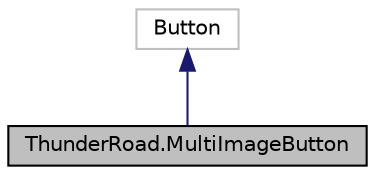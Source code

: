 digraph "ThunderRoad.MultiImageButton"
{
 // LATEX_PDF_SIZE
  edge [fontname="Helvetica",fontsize="10",labelfontname="Helvetica",labelfontsize="10"];
  node [fontname="Helvetica",fontsize="10",shape=record];
  Node1 [label="ThunderRoad.MultiImageButton",height=0.2,width=0.4,color="black", fillcolor="grey75", style="filled", fontcolor="black",tooltip="Class MultiImageButton. Implements the UnityEngine.UI.Button"];
  Node2 -> Node1 [dir="back",color="midnightblue",fontsize="10",style="solid",fontname="Helvetica"];
  Node2 [label="Button",height=0.2,width=0.4,color="grey75", fillcolor="white", style="filled",tooltip=" "];
}
